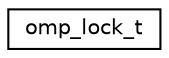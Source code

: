 digraph "Graphical Class Hierarchy"
{
 // LATEX_PDF_SIZE
  edge [fontname="Helvetica",fontsize="10",labelfontname="Helvetica",labelfontsize="10"];
  node [fontname="Helvetica",fontsize="10",shape=record];
  rankdir="LR";
  Node0 [label="omp_lock_t",height=0.2,width=0.4,color="black", fillcolor="white", style="filled",URL="$structomp__lock__t.html",tooltip="Dummy lock type and associated functions."];
}
